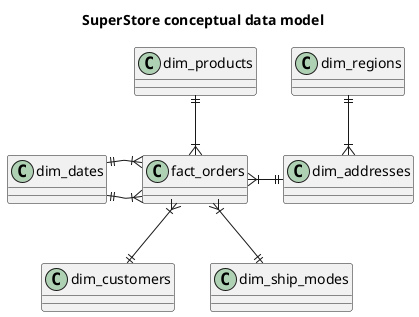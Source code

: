 @startuml
title: SuperStore conceptual data model
dim_addresses }|-up-|| dim_regions
fact_orders }|--|| dim_customers
fact_orders }|-right-|| dim_addresses
fact_orders }|-up-|| dim_products
fact_orders }|-left-|| dim_dates
fact_orders }|-left-|| dim_dates
fact_orders }|--|| dim_ship_modes
@enduml